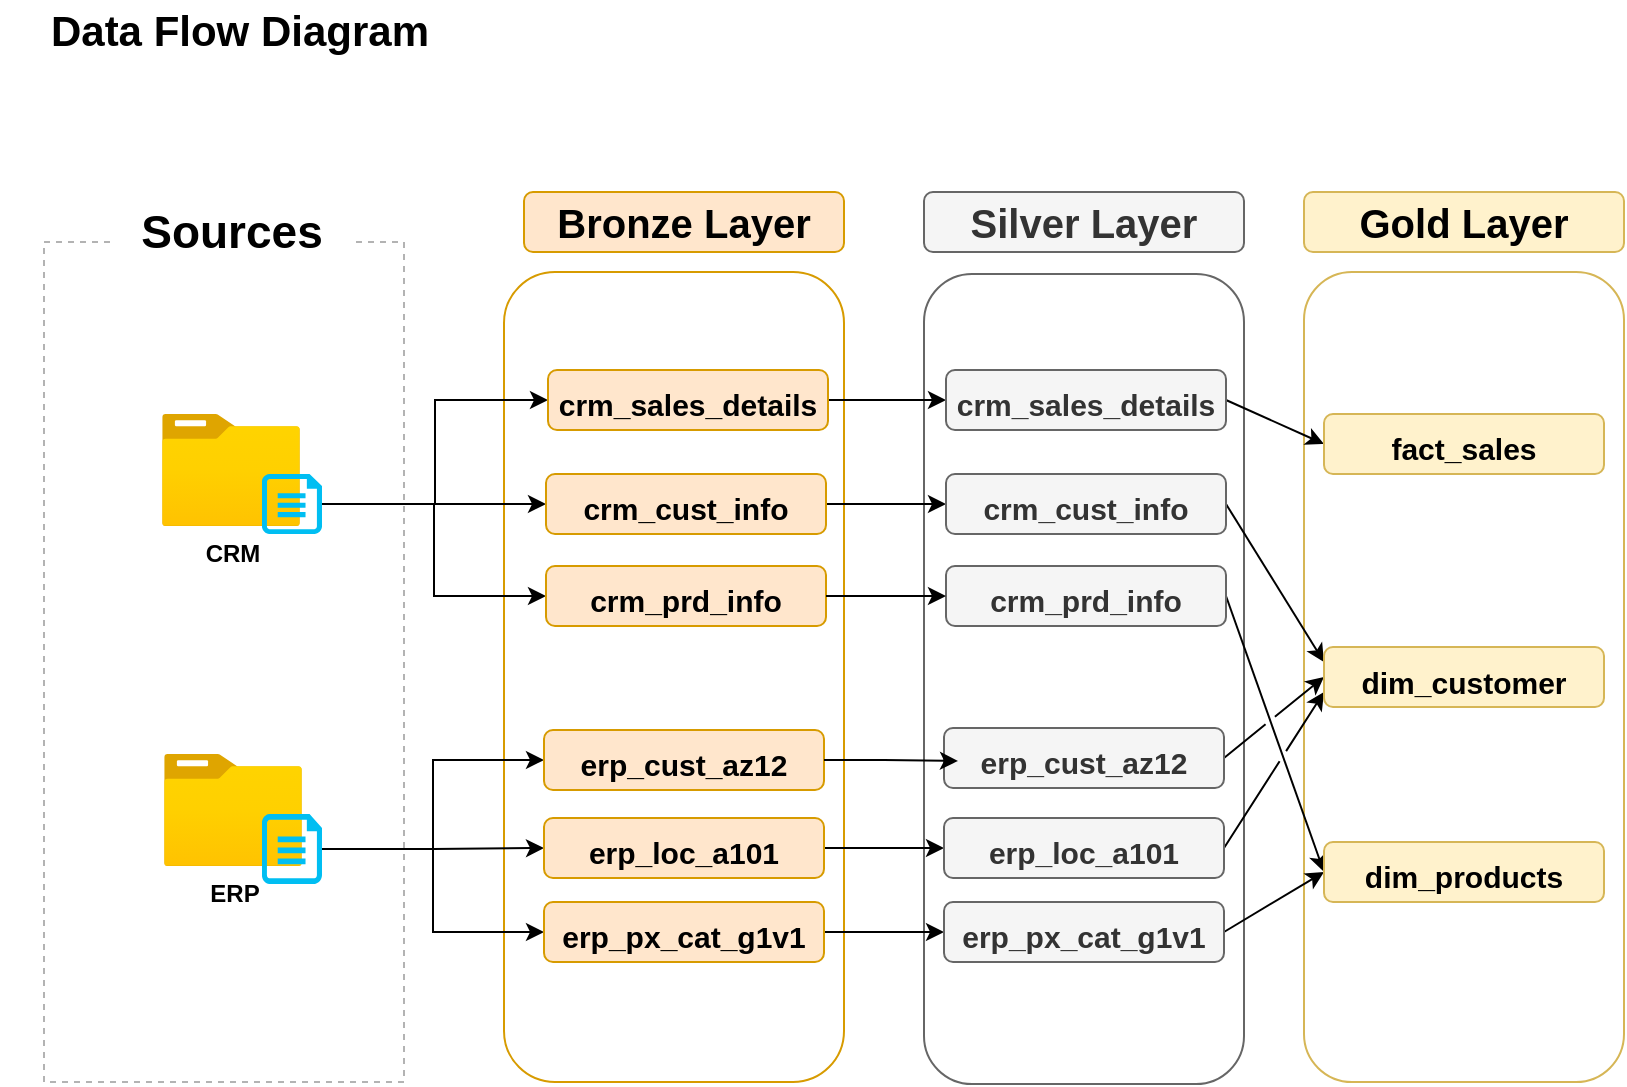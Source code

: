 <mxfile version="28.0.6">
  <diagram name="Page-1" id="ilG6U6b6iyERuPqiISkP">
    <mxGraphModel dx="1006" dy="770" grid="1" gridSize="10" guides="1" tooltips="1" connect="1" arrows="1" fold="1" page="1" pageScale="1" pageWidth="1100" pageHeight="850" math="0" shadow="0">
      <root>
        <mxCell id="0" />
        <mxCell id="1" parent="0" />
        <mxCell id="-eMX7yB4bLtKW5rNgO_s-1" value="&lt;b&gt;&lt;font style=&quot;font-size: 21px;&quot;&gt;Data Flow Diagram&lt;/font&gt;&lt;/b&gt;" style="text;html=1;align=center;verticalAlign=middle;whiteSpace=wrap;rounded=0;" vertex="1" parent="1">
          <mxGeometry x="20" y="20" width="240" height="30" as="geometry" />
        </mxCell>
        <mxCell id="-eMX7yB4bLtKW5rNgO_s-3" value="" style="rounded=0;whiteSpace=wrap;html=1;fillColor=none;dashed=1;strokeColor=#B3B3B3;" vertex="1" parent="1">
          <mxGeometry x="42" y="141" width="180" height="420" as="geometry" />
        </mxCell>
        <mxCell id="-eMX7yB4bLtKW5rNgO_s-4" value="&lt;font style=&quot;font-size: 23px;&quot;&gt;&lt;b&gt;Sources&lt;/b&gt;&lt;/font&gt;" style="rounded=1;whiteSpace=wrap;html=1;fillColor=default;strokeColor=none;" vertex="1" parent="1">
          <mxGeometry x="75.5" y="116" width="120" height="40" as="geometry" />
        </mxCell>
        <mxCell id="-eMX7yB4bLtKW5rNgO_s-7" value="&lt;b&gt;Bronze Layer&lt;/b&gt;" style="rounded=1;whiteSpace=wrap;html=1;fillColor=#ffe6cc;strokeColor=#d79b00;fontSize=20;" vertex="1" parent="1">
          <mxGeometry x="282" y="116" width="160" height="30" as="geometry" />
        </mxCell>
        <mxCell id="-eMX7yB4bLtKW5rNgO_s-8" value="" style="rounded=1;whiteSpace=wrap;html=1;fillColor=default;strokeColor=#d79b00;fontSize=20;fillStyle=hatch;" vertex="1" parent="1">
          <mxGeometry x="272" y="156" width="170" height="405" as="geometry" />
        </mxCell>
        <mxCell id="-eMX7yB4bLtKW5rNgO_s-9" value="&lt;b&gt;Silver Layer&lt;/b&gt;" style="rounded=1;whiteSpace=wrap;html=1;fillColor=#f5f5f5;strokeColor=#666666;fontSize=20;fontColor=#333333;" vertex="1" parent="1">
          <mxGeometry x="482" y="116" width="160" height="30" as="geometry" />
        </mxCell>
        <mxCell id="-eMX7yB4bLtKW5rNgO_s-10" value="" style="rounded=1;whiteSpace=wrap;html=1;fillColor=default;strokeColor=#666666;fontSize=20;fontColor=#333333;fillStyle=hatch;" vertex="1" parent="1">
          <mxGeometry x="482" y="157" width="160" height="405" as="geometry" />
        </mxCell>
        <mxCell id="-eMX7yB4bLtKW5rNgO_s-11" value="&lt;b&gt;Gold Layer&lt;/b&gt;" style="rounded=1;whiteSpace=wrap;html=1;fillColor=#fff2cc;strokeColor=#d6b656;fontSize=20;fillStyle=auto;" vertex="1" parent="1">
          <mxGeometry x="672" y="116" width="160" height="30" as="geometry" />
        </mxCell>
        <mxCell id="-eMX7yB4bLtKW5rNgO_s-12" value="" style="rounded=1;whiteSpace=wrap;html=1;fillColor=default;strokeColor=#d6b656;fontSize=20;fillStyle=hatch;" vertex="1" parent="1">
          <mxGeometry x="672" y="156" width="160" height="405" as="geometry" />
        </mxCell>
        <mxCell id="-eMX7yB4bLtKW5rNgO_s-13" value="&lt;b&gt;CRM&lt;/b&gt;" style="image;aspect=fixed;html=1;points=[];align=center;fontSize=12;image=img/lib/azure2/general/Folder_Blank.svg;" vertex="1" parent="1">
          <mxGeometry x="101" y="227" width="69" height="56.0" as="geometry" />
        </mxCell>
        <mxCell id="-eMX7yB4bLtKW5rNgO_s-41" style="edgeStyle=orthogonalEdgeStyle;rounded=0;orthogonalLoop=1;jettySize=auto;html=1;exitX=1;exitY=0.5;exitDx=0;exitDy=0;exitPerimeter=0;entryX=0;entryY=0.5;entryDx=0;entryDy=0;" edge="1" parent="1" source="-eMX7yB4bLtKW5rNgO_s-14" target="-eMX7yB4bLtKW5rNgO_s-35">
          <mxGeometry relative="1" as="geometry" />
        </mxCell>
        <mxCell id="-eMX7yB4bLtKW5rNgO_s-42" style="edgeStyle=orthogonalEdgeStyle;rounded=0;orthogonalLoop=1;jettySize=auto;html=1;exitX=1;exitY=0.5;exitDx=0;exitDy=0;exitPerimeter=0;entryX=0;entryY=0.5;entryDx=0;entryDy=0;" edge="1" parent="1" source="-eMX7yB4bLtKW5rNgO_s-14" target="-eMX7yB4bLtKW5rNgO_s-36">
          <mxGeometry relative="1" as="geometry" />
        </mxCell>
        <mxCell id="-eMX7yB4bLtKW5rNgO_s-43" style="edgeStyle=orthogonalEdgeStyle;rounded=0;orthogonalLoop=1;jettySize=auto;html=1;exitX=1;exitY=0.5;exitDx=0;exitDy=0;exitPerimeter=0;entryX=0;entryY=0.5;entryDx=0;entryDy=0;" edge="1" parent="1" source="-eMX7yB4bLtKW5rNgO_s-14" target="-eMX7yB4bLtKW5rNgO_s-37">
          <mxGeometry relative="1" as="geometry" />
        </mxCell>
        <mxCell id="-eMX7yB4bLtKW5rNgO_s-14" value="" style="verticalLabelPosition=bottom;html=1;verticalAlign=top;align=center;strokeColor=none;fillColor=#00BEF2;shape=mxgraph.azure.cloud_services_configuration_file;pointerEvents=1;" vertex="1" parent="1">
          <mxGeometry x="151" y="257" width="30" height="30" as="geometry" />
        </mxCell>
        <mxCell id="-eMX7yB4bLtKW5rNgO_s-15" value="&lt;b&gt;ERP&lt;/b&gt;" style="image;aspect=fixed;html=1;points=[];align=center;fontSize=12;image=img/lib/azure2/general/Folder_Blank.svg;" vertex="1" parent="1">
          <mxGeometry x="102" y="397" width="69" height="56.0" as="geometry" />
        </mxCell>
        <mxCell id="-eMX7yB4bLtKW5rNgO_s-48" style="edgeStyle=orthogonalEdgeStyle;rounded=0;orthogonalLoop=1;jettySize=auto;html=1;exitX=1;exitY=0.5;exitDx=0;exitDy=0;exitPerimeter=0;entryX=0;entryY=0.5;entryDx=0;entryDy=0;" edge="1" parent="1" source="-eMX7yB4bLtKW5rNgO_s-16" target="-eMX7yB4bLtKW5rNgO_s-39">
          <mxGeometry relative="1" as="geometry" />
        </mxCell>
        <mxCell id="-eMX7yB4bLtKW5rNgO_s-49" style="edgeStyle=orthogonalEdgeStyle;rounded=0;orthogonalLoop=1;jettySize=auto;html=1;exitX=1;exitY=0.5;exitDx=0;exitDy=0;exitPerimeter=0;entryX=0;entryY=0.5;entryDx=0;entryDy=0;" edge="1" parent="1" source="-eMX7yB4bLtKW5rNgO_s-16" target="-eMX7yB4bLtKW5rNgO_s-38">
          <mxGeometry relative="1" as="geometry" />
        </mxCell>
        <mxCell id="-eMX7yB4bLtKW5rNgO_s-50" style="edgeStyle=orthogonalEdgeStyle;rounded=0;orthogonalLoop=1;jettySize=auto;html=1;exitX=1;exitY=0.5;exitDx=0;exitDy=0;exitPerimeter=0;entryX=0;entryY=0.5;entryDx=0;entryDy=0;" edge="1" parent="1" source="-eMX7yB4bLtKW5rNgO_s-16" target="-eMX7yB4bLtKW5rNgO_s-40">
          <mxGeometry relative="1" as="geometry" />
        </mxCell>
        <mxCell id="-eMX7yB4bLtKW5rNgO_s-16" value="" style="verticalLabelPosition=bottom;html=1;verticalAlign=top;align=center;strokeColor=none;fillColor=#00BEF2;shape=mxgraph.azure.cloud_services_configuration_file;pointerEvents=1;" vertex="1" parent="1">
          <mxGeometry x="151" y="427" width="30" height="35" as="geometry" />
        </mxCell>
        <mxCell id="-eMX7yB4bLtKW5rNgO_s-57" style="edgeStyle=orthogonalEdgeStyle;rounded=0;orthogonalLoop=1;jettySize=auto;html=1;exitX=1;exitY=0.5;exitDx=0;exitDy=0;" edge="1" parent="1" source="-eMX7yB4bLtKW5rNgO_s-35" target="-eMX7yB4bLtKW5rNgO_s-51">
          <mxGeometry relative="1" as="geometry" />
        </mxCell>
        <mxCell id="-eMX7yB4bLtKW5rNgO_s-35" value="&lt;font style=&quot;font-size: 15px;&quot;&gt;&lt;b&gt;crm_cust_info&lt;/b&gt;&lt;/font&gt;" style="rounded=1;whiteSpace=wrap;html=1;fillColor=#ffe6cc;strokeColor=#d79b00;fontSize=20;" vertex="1" parent="1">
          <mxGeometry x="293" y="257" width="140" height="30" as="geometry" />
        </mxCell>
        <mxCell id="-eMX7yB4bLtKW5rNgO_s-36" value="&lt;font style=&quot;font-size: 15px;&quot;&gt;&lt;b&gt;crm_prd_info&lt;/b&gt;&lt;/font&gt;" style="rounded=1;whiteSpace=wrap;html=1;fillColor=#ffe6cc;strokeColor=#d79b00;fontSize=20;" vertex="1" parent="1">
          <mxGeometry x="293" y="303" width="140" height="30" as="geometry" />
        </mxCell>
        <mxCell id="-eMX7yB4bLtKW5rNgO_s-59" style="edgeStyle=orthogonalEdgeStyle;rounded=0;orthogonalLoop=1;jettySize=auto;html=1;exitX=1;exitY=0.5;exitDx=0;exitDy=0;" edge="1" parent="1" source="-eMX7yB4bLtKW5rNgO_s-37" target="-eMX7yB4bLtKW5rNgO_s-53">
          <mxGeometry relative="1" as="geometry" />
        </mxCell>
        <mxCell id="-eMX7yB4bLtKW5rNgO_s-37" value="&lt;font style=&quot;font-size: 15px;&quot;&gt;&lt;b&gt;crm_sales_details&lt;/b&gt;&lt;/font&gt;" style="rounded=1;whiteSpace=wrap;html=1;fillColor=#ffe6cc;strokeColor=#d79b00;fontSize=20;" vertex="1" parent="1">
          <mxGeometry x="294" y="205" width="140" height="30" as="geometry" />
        </mxCell>
        <mxCell id="-eMX7yB4bLtKW5rNgO_s-38" value="&lt;font style=&quot;font-size: 15px;&quot;&gt;&lt;b&gt;erp_cust_az12&lt;/b&gt;&lt;/font&gt;" style="rounded=1;whiteSpace=wrap;html=1;fillColor=#ffe6cc;strokeColor=#d79b00;fontSize=20;" vertex="1" parent="1">
          <mxGeometry x="292" y="385" width="140" height="30" as="geometry" />
        </mxCell>
        <mxCell id="-eMX7yB4bLtKW5rNgO_s-61" style="edgeStyle=orthogonalEdgeStyle;rounded=0;orthogonalLoop=1;jettySize=auto;html=1;exitX=1;exitY=0.5;exitDx=0;exitDy=0;entryX=0;entryY=0.5;entryDx=0;entryDy=0;" edge="1" parent="1" source="-eMX7yB4bLtKW5rNgO_s-39" target="-eMX7yB4bLtKW5rNgO_s-55">
          <mxGeometry relative="1" as="geometry" />
        </mxCell>
        <mxCell id="-eMX7yB4bLtKW5rNgO_s-39" value="&lt;font style=&quot;font-size: 15px;&quot;&gt;&lt;b&gt;erp_loc_a101&lt;/b&gt;&lt;/font&gt;" style="rounded=1;whiteSpace=wrap;html=1;fillColor=#ffe6cc;strokeColor=#d79b00;fontSize=20;" vertex="1" parent="1">
          <mxGeometry x="292" y="429" width="140" height="30" as="geometry" />
        </mxCell>
        <mxCell id="-eMX7yB4bLtKW5rNgO_s-62" style="edgeStyle=orthogonalEdgeStyle;rounded=0;orthogonalLoop=1;jettySize=auto;html=1;exitX=1;exitY=0.5;exitDx=0;exitDy=0;" edge="1" parent="1" source="-eMX7yB4bLtKW5rNgO_s-40" target="-eMX7yB4bLtKW5rNgO_s-56">
          <mxGeometry relative="1" as="geometry" />
        </mxCell>
        <mxCell id="-eMX7yB4bLtKW5rNgO_s-40" value="&lt;font style=&quot;font-size: 15px;&quot;&gt;&lt;b&gt;erp_px_cat_g1v1&lt;/b&gt;&lt;/font&gt;" style="rounded=1;whiteSpace=wrap;html=1;fillColor=#ffe6cc;strokeColor=#d79b00;fontSize=20;" vertex="1" parent="1">
          <mxGeometry x="292" y="471" width="140" height="30" as="geometry" />
        </mxCell>
        <mxCell id="-eMX7yB4bLtKW5rNgO_s-69" style="rounded=0;orthogonalLoop=1;jettySize=auto;html=1;exitX=1;exitY=0.5;exitDx=0;exitDy=0;entryX=0;entryY=0.25;entryDx=0;entryDy=0;jumpStyle=gap;" edge="1" parent="1" source="-eMX7yB4bLtKW5rNgO_s-51" target="-eMX7yB4bLtKW5rNgO_s-66">
          <mxGeometry relative="1" as="geometry" />
        </mxCell>
        <mxCell id="-eMX7yB4bLtKW5rNgO_s-51" value="&lt;font style=&quot;font-size: 15px;&quot;&gt;&lt;b&gt;crm_cust_info&lt;/b&gt;&lt;/font&gt;" style="rounded=1;whiteSpace=wrap;html=1;fillColor=#f5f5f5;strokeColor=#666666;fontSize=20;fontColor=#333333;" vertex="1" parent="1">
          <mxGeometry x="493" y="257" width="140" height="30" as="geometry" />
        </mxCell>
        <mxCell id="-eMX7yB4bLtKW5rNgO_s-72" style="rounded=0;orthogonalLoop=1;jettySize=auto;html=1;exitX=1;exitY=0.5;exitDx=0;exitDy=0;entryX=0;entryY=0.5;entryDx=0;entryDy=0;jumpStyle=gap;" edge="1" parent="1" source="-eMX7yB4bLtKW5rNgO_s-52" target="-eMX7yB4bLtKW5rNgO_s-67">
          <mxGeometry relative="1" as="geometry" />
        </mxCell>
        <mxCell id="-eMX7yB4bLtKW5rNgO_s-52" value="&lt;font style=&quot;font-size: 15px;&quot;&gt;&lt;b&gt;crm_prd_info&lt;/b&gt;&lt;/font&gt;" style="rounded=1;whiteSpace=wrap;html=1;fillColor=#f5f5f5;strokeColor=#666666;fontSize=20;fontColor=#333333;" vertex="1" parent="1">
          <mxGeometry x="493" y="303" width="140" height="30" as="geometry" />
        </mxCell>
        <mxCell id="-eMX7yB4bLtKW5rNgO_s-68" style="rounded=0;orthogonalLoop=1;jettySize=auto;html=1;exitX=1;exitY=0.5;exitDx=0;exitDy=0;entryX=0;entryY=0.5;entryDx=0;entryDy=0;" edge="1" parent="1" source="-eMX7yB4bLtKW5rNgO_s-53" target="-eMX7yB4bLtKW5rNgO_s-65">
          <mxGeometry relative="1" as="geometry" />
        </mxCell>
        <mxCell id="-eMX7yB4bLtKW5rNgO_s-53" value="&lt;font style=&quot;font-size: 15px;&quot;&gt;&lt;b&gt;crm_sales_details&lt;/b&gt;&lt;/font&gt;" style="rounded=1;whiteSpace=wrap;html=1;fillColor=#f5f5f5;strokeColor=#666666;fontSize=20;fontColor=#333333;" vertex="1" parent="1">
          <mxGeometry x="493" y="205" width="140" height="30" as="geometry" />
        </mxCell>
        <mxCell id="-eMX7yB4bLtKW5rNgO_s-70" style="rounded=0;orthogonalLoop=1;jettySize=auto;html=1;exitX=1;exitY=0.5;exitDx=0;exitDy=0;entryX=0;entryY=0.5;entryDx=0;entryDy=0;jumpStyle=gap;" edge="1" parent="1" source="-eMX7yB4bLtKW5rNgO_s-54" target="-eMX7yB4bLtKW5rNgO_s-66">
          <mxGeometry relative="1" as="geometry" />
        </mxCell>
        <mxCell id="-eMX7yB4bLtKW5rNgO_s-54" value="&lt;font style=&quot;font-size: 15px;&quot;&gt;&lt;b&gt;erp_cust_az12&lt;/b&gt;&lt;/font&gt;" style="rounded=1;whiteSpace=wrap;html=1;fillColor=#f5f5f5;strokeColor=#666666;fontSize=20;fontColor=#333333;" vertex="1" parent="1">
          <mxGeometry x="492" y="384" width="140" height="30" as="geometry" />
        </mxCell>
        <mxCell id="-eMX7yB4bLtKW5rNgO_s-71" style="rounded=0;orthogonalLoop=1;jettySize=auto;html=1;exitX=1;exitY=0.5;exitDx=0;exitDy=0;entryX=0;entryY=0.75;entryDx=0;entryDy=0;jumpStyle=gap;" edge="1" parent="1" source="-eMX7yB4bLtKW5rNgO_s-55" target="-eMX7yB4bLtKW5rNgO_s-66">
          <mxGeometry relative="1" as="geometry" />
        </mxCell>
        <mxCell id="-eMX7yB4bLtKW5rNgO_s-55" value="&lt;font style=&quot;font-size: 15px;&quot;&gt;&lt;b&gt;erp_loc_a101&lt;/b&gt;&lt;/font&gt;" style="rounded=1;whiteSpace=wrap;html=1;fillColor=#f5f5f5;strokeColor=#666666;fontSize=20;fontColor=#333333;" vertex="1" parent="1">
          <mxGeometry x="492" y="429" width="140" height="30" as="geometry" />
        </mxCell>
        <mxCell id="-eMX7yB4bLtKW5rNgO_s-73" style="rounded=0;orthogonalLoop=1;jettySize=auto;html=1;exitX=1;exitY=0.5;exitDx=0;exitDy=0;entryX=0;entryY=0.5;entryDx=0;entryDy=0;jumpStyle=gap;" edge="1" parent="1" source="-eMX7yB4bLtKW5rNgO_s-56" target="-eMX7yB4bLtKW5rNgO_s-67">
          <mxGeometry relative="1" as="geometry">
            <mxPoint x="680" y="410" as="targetPoint" />
          </mxGeometry>
        </mxCell>
        <mxCell id="-eMX7yB4bLtKW5rNgO_s-56" value="&lt;font style=&quot;font-size: 15px;&quot;&gt;&lt;b&gt;erp_px_cat_g1v1&lt;/b&gt;&lt;/font&gt;" style="rounded=1;whiteSpace=wrap;html=1;fillColor=#f5f5f5;strokeColor=#666666;fontSize=20;fontColor=#333333;" vertex="1" parent="1">
          <mxGeometry x="492" y="471" width="140" height="30" as="geometry" />
        </mxCell>
        <mxCell id="-eMX7yB4bLtKW5rNgO_s-58" style="edgeStyle=orthogonalEdgeStyle;rounded=0;orthogonalLoop=1;jettySize=auto;html=1;exitX=1;exitY=0.5;exitDx=0;exitDy=0;entryX=0;entryY=0.5;entryDx=0;entryDy=0;" edge="1" parent="1" source="-eMX7yB4bLtKW5rNgO_s-36" target="-eMX7yB4bLtKW5rNgO_s-52">
          <mxGeometry relative="1" as="geometry" />
        </mxCell>
        <mxCell id="-eMX7yB4bLtKW5rNgO_s-60" style="edgeStyle=orthogonalEdgeStyle;rounded=0;orthogonalLoop=1;jettySize=auto;html=1;exitX=1;exitY=0.5;exitDx=0;exitDy=0;entryX=0.05;entryY=0.55;entryDx=0;entryDy=0;entryPerimeter=0;" edge="1" parent="1" source="-eMX7yB4bLtKW5rNgO_s-38" target="-eMX7yB4bLtKW5rNgO_s-54">
          <mxGeometry relative="1" as="geometry" />
        </mxCell>
        <mxCell id="-eMX7yB4bLtKW5rNgO_s-65" value="&lt;font style=&quot;font-size: 15px;&quot;&gt;&lt;b&gt;fact_sales&lt;/b&gt;&lt;/font&gt;" style="rounded=1;whiteSpace=wrap;html=1;fillColor=#fff2cc;strokeColor=#d6b656;fontSize=20;" vertex="1" parent="1">
          <mxGeometry x="682" y="227" width="140" height="30" as="geometry" />
        </mxCell>
        <mxCell id="-eMX7yB4bLtKW5rNgO_s-66" value="&lt;font style=&quot;font-size: 15px;&quot;&gt;&lt;b&gt;dim_customer&lt;/b&gt;&lt;/font&gt;" style="rounded=1;whiteSpace=wrap;html=1;fillColor=#fff2cc;strokeColor=#d6b656;fontSize=20;" vertex="1" parent="1">
          <mxGeometry x="682" y="343.5" width="140" height="30" as="geometry" />
        </mxCell>
        <mxCell id="-eMX7yB4bLtKW5rNgO_s-67" value="&lt;font style=&quot;font-size: 15px;&quot;&gt;&lt;b&gt;dim_products&lt;/b&gt;&lt;/font&gt;" style="rounded=1;whiteSpace=wrap;html=1;fillColor=#fff2cc;strokeColor=#d6b656;fontSize=20;" vertex="1" parent="1">
          <mxGeometry x="682" y="441" width="140" height="30" as="geometry" />
        </mxCell>
      </root>
    </mxGraphModel>
  </diagram>
</mxfile>
